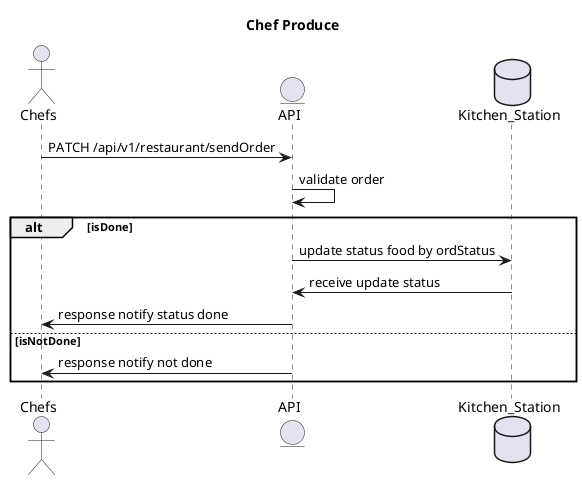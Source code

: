 @startuml
'https://plantuml.com/sequence-diagram

title Chef Produce
actor Chefs as c

entity API as api

database Kitchen_Station as ks

c -> api : PATCH /api/v1/restaurant/sendOrder
api->api : validate order

alt isDone
    api -> ks : update status food by ordStatus
    ks -> api : receive update status
    api -> c : response notify status done

else isNotDone
    api -> c : response notify not done

end
@enduml